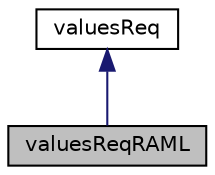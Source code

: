 digraph "valuesReqRAML"
{
  edge [fontname="Helvetica",fontsize="10",labelfontname="Helvetica",labelfontsize="10"];
  node [fontname="Helvetica",fontsize="10",shape=record];
  Node1 [label="valuesReqRAML",height=0.2,width=0.4,color="black", fillcolor="grey75", style="filled", fontcolor="black"];
  Node2 -> Node1 [dir="back",color="midnightblue",fontsize="10",style="solid",fontname="Helvetica"];
  Node2 [label="valuesReq",height=0.2,width=0.4,color="black", fillcolor="white", style="filled",URL="$structvaluesReq.html",tooltip="This class does the python connectivity. "];
}

